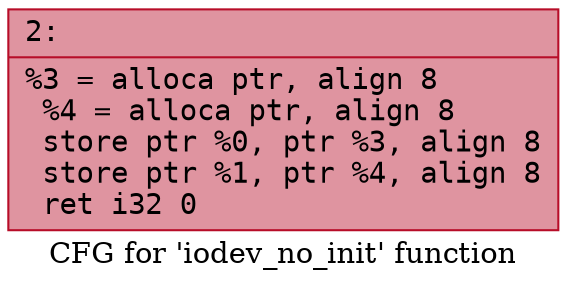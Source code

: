 digraph "CFG for 'iodev_no_init' function" {
	label="CFG for 'iodev_no_init' function";

	Node0x60000199e300 [shape=record,color="#b70d28ff", style=filled, fillcolor="#b70d2870" fontname="Courier",label="{2:\l|  %3 = alloca ptr, align 8\l  %4 = alloca ptr, align 8\l  store ptr %0, ptr %3, align 8\l  store ptr %1, ptr %4, align 8\l  ret i32 0\l}"];
}

